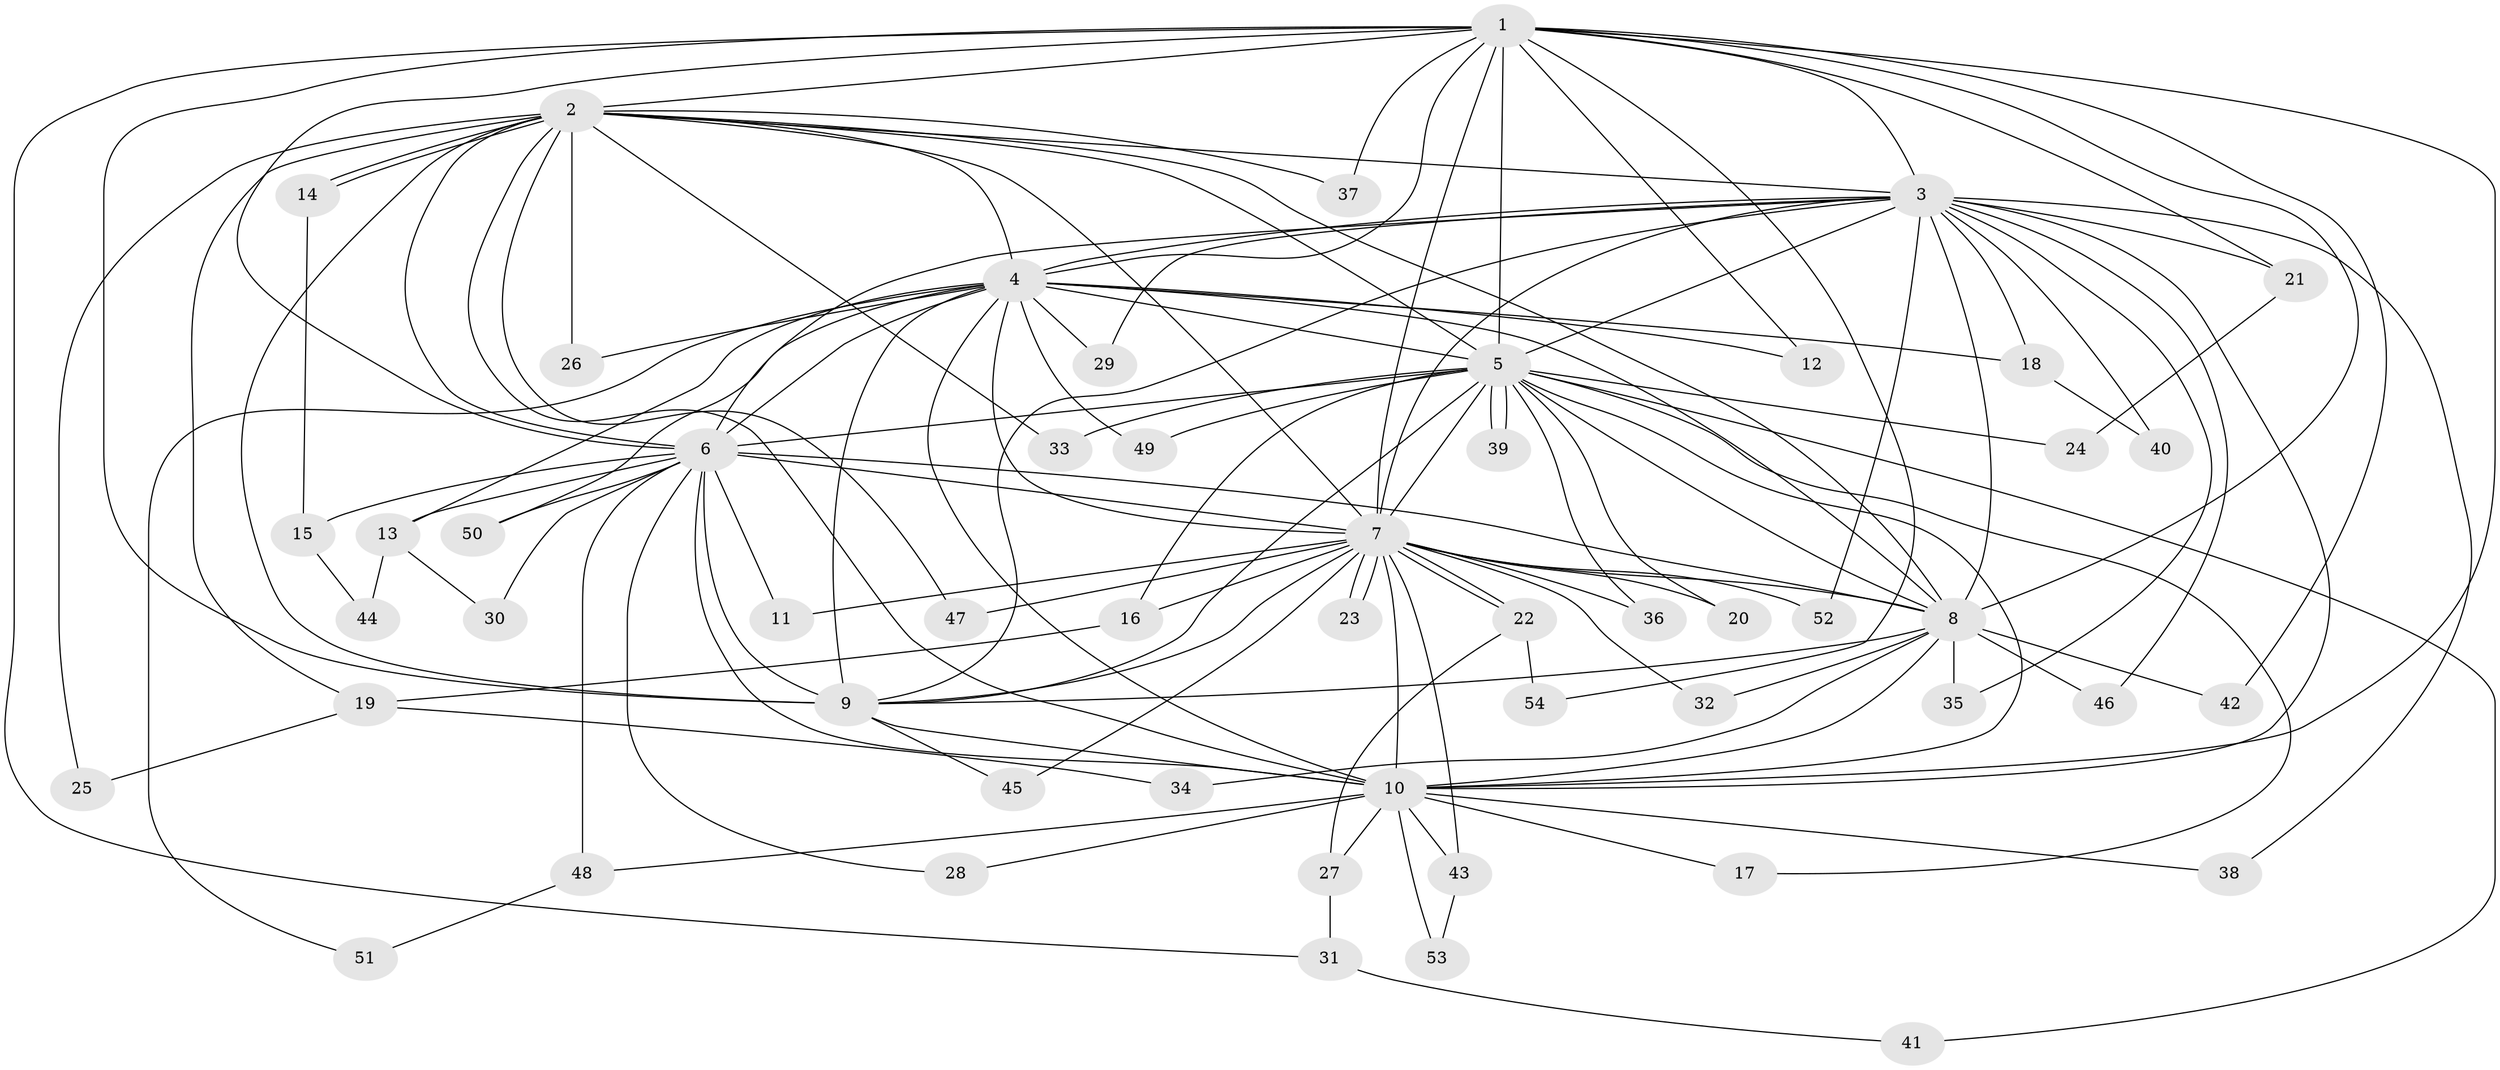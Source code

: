 // Generated by graph-tools (version 1.1) at 2025/25/03/09/25 03:25:37]
// undirected, 54 vertices, 133 edges
graph export_dot {
graph [start="1"]
  node [color=gray90,style=filled];
  1;
  2;
  3;
  4;
  5;
  6;
  7;
  8;
  9;
  10;
  11;
  12;
  13;
  14;
  15;
  16;
  17;
  18;
  19;
  20;
  21;
  22;
  23;
  24;
  25;
  26;
  27;
  28;
  29;
  30;
  31;
  32;
  33;
  34;
  35;
  36;
  37;
  38;
  39;
  40;
  41;
  42;
  43;
  44;
  45;
  46;
  47;
  48;
  49;
  50;
  51;
  52;
  53;
  54;
  1 -- 2;
  1 -- 3;
  1 -- 4;
  1 -- 5;
  1 -- 6;
  1 -- 7;
  1 -- 8;
  1 -- 9;
  1 -- 10;
  1 -- 12;
  1 -- 21;
  1 -- 31;
  1 -- 37;
  1 -- 42;
  1 -- 54;
  2 -- 3;
  2 -- 4;
  2 -- 5;
  2 -- 6;
  2 -- 7;
  2 -- 8;
  2 -- 9;
  2 -- 10;
  2 -- 14;
  2 -- 14;
  2 -- 19;
  2 -- 25;
  2 -- 26;
  2 -- 33;
  2 -- 37;
  2 -- 47;
  3 -- 4;
  3 -- 5;
  3 -- 6;
  3 -- 7;
  3 -- 8;
  3 -- 9;
  3 -- 10;
  3 -- 18;
  3 -- 21;
  3 -- 29;
  3 -- 35;
  3 -- 38;
  3 -- 40;
  3 -- 46;
  3 -- 52;
  4 -- 5;
  4 -- 6;
  4 -- 7;
  4 -- 8;
  4 -- 9;
  4 -- 10;
  4 -- 12;
  4 -- 13;
  4 -- 18;
  4 -- 26;
  4 -- 29;
  4 -- 49;
  4 -- 50;
  4 -- 51;
  5 -- 6;
  5 -- 7;
  5 -- 8;
  5 -- 9;
  5 -- 10;
  5 -- 16;
  5 -- 17;
  5 -- 20;
  5 -- 24;
  5 -- 33;
  5 -- 36;
  5 -- 39;
  5 -- 39;
  5 -- 41;
  5 -- 49;
  6 -- 7;
  6 -- 8;
  6 -- 9;
  6 -- 10;
  6 -- 11;
  6 -- 13;
  6 -- 15;
  6 -- 28;
  6 -- 30;
  6 -- 48;
  6 -- 50;
  7 -- 8;
  7 -- 9;
  7 -- 10;
  7 -- 11;
  7 -- 16;
  7 -- 20;
  7 -- 22;
  7 -- 22;
  7 -- 23;
  7 -- 23;
  7 -- 32;
  7 -- 36;
  7 -- 43;
  7 -- 45;
  7 -- 47;
  7 -- 52;
  8 -- 9;
  8 -- 10;
  8 -- 32;
  8 -- 34;
  8 -- 35;
  8 -- 42;
  8 -- 46;
  9 -- 10;
  9 -- 45;
  10 -- 17;
  10 -- 27;
  10 -- 28;
  10 -- 38;
  10 -- 43;
  10 -- 48;
  10 -- 53;
  13 -- 30;
  13 -- 44;
  14 -- 15;
  15 -- 44;
  16 -- 19;
  18 -- 40;
  19 -- 25;
  19 -- 34;
  21 -- 24;
  22 -- 27;
  22 -- 54;
  27 -- 31;
  31 -- 41;
  43 -- 53;
  48 -- 51;
}
